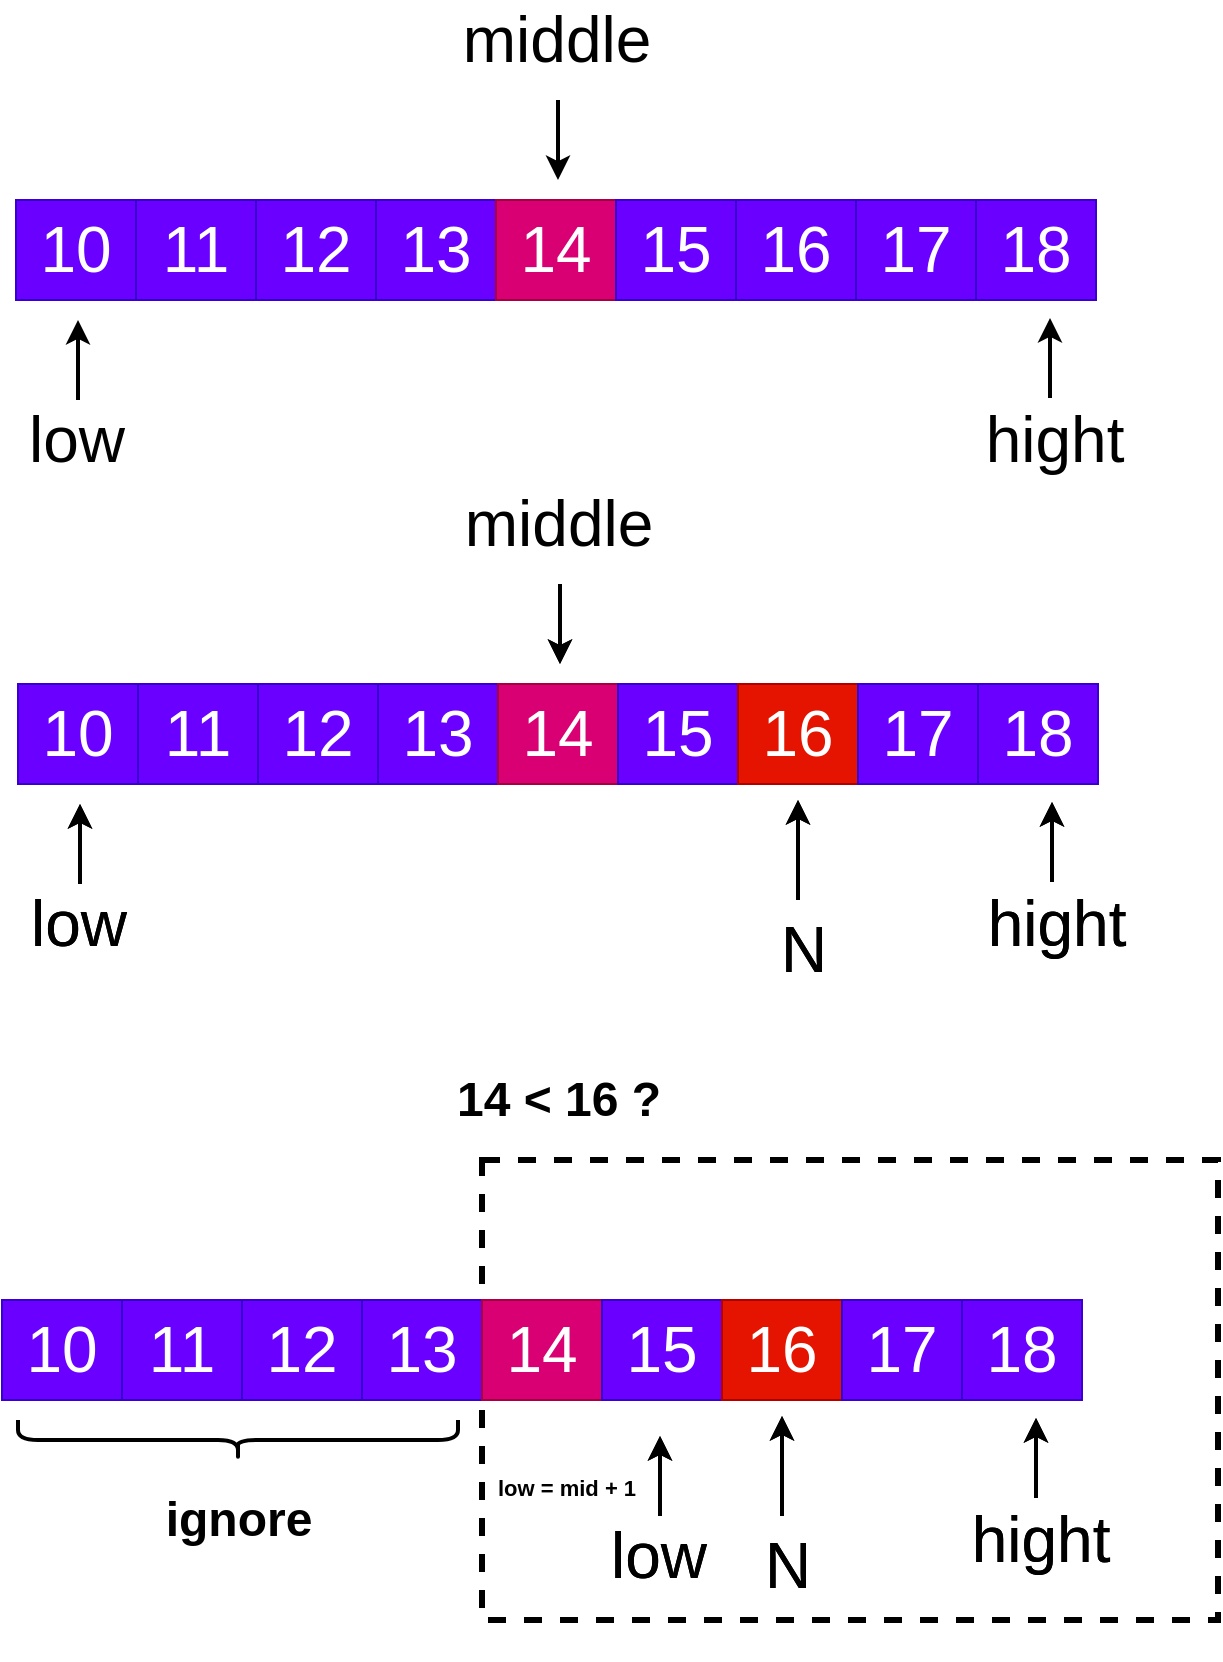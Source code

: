 <mxfile version="17.5.0" type="github">
  <diagram id="smbejUXae6J2oZbY5M-5" name="第 1 页">
    <mxGraphModel dx="932" dy="644" grid="1" gridSize="10" guides="1" tooltips="1" connect="1" arrows="1" fold="1" page="1" pageScale="1" pageWidth="827" pageHeight="1169" math="0" shadow="0">
      <root>
        <mxCell id="0" />
        <mxCell id="1" parent="0" />
        <mxCell id="2WSakZIg-niSuwnh4BM6-32" value="" style="group" vertex="1" connectable="0" parent="1">
          <mxGeometry x="139" y="80" width="564" height="240" as="geometry" />
        </mxCell>
        <mxCell id="2WSakZIg-niSuwnh4BM6-10" value="" style="group;fillColor=#a20025;fontColor=#ffffff;strokeColor=#6F0000;" vertex="1" connectable="0" parent="2WSakZIg-niSuwnh4BM6-32">
          <mxGeometry y="100" width="540" height="50" as="geometry" />
        </mxCell>
        <mxCell id="2WSakZIg-niSuwnh4BM6-1" value="&lt;font style=&quot;font-size: 32px&quot;&gt;10&lt;/font&gt;" style="rounded=0;whiteSpace=wrap;html=1;fillColor=#6a00ff;fontColor=#ffffff;strokeColor=#3700CC;" vertex="1" parent="2WSakZIg-niSuwnh4BM6-10">
          <mxGeometry width="60" height="50" as="geometry" />
        </mxCell>
        <mxCell id="2WSakZIg-niSuwnh4BM6-2" value="&lt;font style=&quot;font-size: 32px&quot;&gt;11&lt;/font&gt;" style="rounded=0;whiteSpace=wrap;html=1;fillColor=#6a00ff;fontColor=#ffffff;strokeColor=#3700CC;" vertex="1" parent="2WSakZIg-niSuwnh4BM6-10">
          <mxGeometry x="60" width="60" height="50" as="geometry" />
        </mxCell>
        <mxCell id="2WSakZIg-niSuwnh4BM6-3" value="&lt;font style=&quot;font-size: 32px&quot;&gt;12&lt;/font&gt;" style="rounded=0;whiteSpace=wrap;html=1;fillColor=#6a00ff;fontColor=#ffffff;strokeColor=#3700CC;" vertex="1" parent="2WSakZIg-niSuwnh4BM6-10">
          <mxGeometry x="120" width="60" height="50" as="geometry" />
        </mxCell>
        <mxCell id="2WSakZIg-niSuwnh4BM6-4" value="&lt;font style=&quot;font-size: 32px&quot;&gt;13&lt;/font&gt;" style="rounded=0;whiteSpace=wrap;html=1;fillColor=#6a00ff;fontColor=#ffffff;strokeColor=#3700CC;" vertex="1" parent="2WSakZIg-niSuwnh4BM6-10">
          <mxGeometry x="180" width="60" height="50" as="geometry" />
        </mxCell>
        <mxCell id="2WSakZIg-niSuwnh4BM6-5" value="&lt;font style=&quot;font-size: 32px&quot;&gt;14&lt;/font&gt;" style="rounded=0;whiteSpace=wrap;html=1;fillColor=#d80073;fontColor=#ffffff;strokeColor=#A50040;" vertex="1" parent="2WSakZIg-niSuwnh4BM6-10">
          <mxGeometry x="240" width="60" height="50" as="geometry" />
        </mxCell>
        <mxCell id="2WSakZIg-niSuwnh4BM6-6" value="&lt;font style=&quot;font-size: 32px&quot;&gt;15&lt;/font&gt;" style="rounded=0;whiteSpace=wrap;html=1;fillColor=#6a00ff;fontColor=#ffffff;strokeColor=#3700CC;" vertex="1" parent="2WSakZIg-niSuwnh4BM6-10">
          <mxGeometry x="300" width="60" height="50" as="geometry" />
        </mxCell>
        <mxCell id="2WSakZIg-niSuwnh4BM6-7" value="&lt;font style=&quot;font-size: 32px&quot;&gt;16&lt;/font&gt;" style="rounded=0;whiteSpace=wrap;html=1;fillColor=#6a00ff;fontColor=#ffffff;strokeColor=#3700CC;" vertex="1" parent="2WSakZIg-niSuwnh4BM6-10">
          <mxGeometry x="360" width="60" height="50" as="geometry" />
        </mxCell>
        <mxCell id="2WSakZIg-niSuwnh4BM6-8" value="&lt;font style=&quot;font-size: 32px&quot;&gt;17&lt;/font&gt;" style="rounded=0;whiteSpace=wrap;html=1;fillColor=#6a00ff;fontColor=#ffffff;strokeColor=#3700CC;" vertex="1" parent="2WSakZIg-niSuwnh4BM6-10">
          <mxGeometry x="420" width="60" height="50" as="geometry" />
        </mxCell>
        <mxCell id="2WSakZIg-niSuwnh4BM6-9" value="&lt;font style=&quot;font-size: 32px&quot;&gt;18&lt;/font&gt;" style="rounded=0;whiteSpace=wrap;html=1;fillColor=#6a00ff;fontColor=#ffffff;strokeColor=#3700CC;" vertex="1" parent="2WSakZIg-niSuwnh4BM6-10">
          <mxGeometry x="480" width="60" height="50" as="geometry" />
        </mxCell>
        <mxCell id="2WSakZIg-niSuwnh4BM6-11" value="" style="endArrow=classic;html=1;rounded=0;fontSize=32;strokeWidth=2;" edge="1" parent="2WSakZIg-niSuwnh4BM6-32">
          <mxGeometry width="50" height="50" relative="1" as="geometry">
            <mxPoint x="31" y="200" as="sourcePoint" />
            <mxPoint x="31" y="160" as="targetPoint" />
          </mxGeometry>
        </mxCell>
        <mxCell id="2WSakZIg-niSuwnh4BM6-12" value="" style="endArrow=classic;html=1;rounded=0;fontSize=32;strokeWidth=2;" edge="1" parent="2WSakZIg-niSuwnh4BM6-32">
          <mxGeometry width="50" height="50" relative="1" as="geometry">
            <mxPoint x="517" y="199" as="sourcePoint" />
            <mxPoint x="517" y="159" as="targetPoint" />
          </mxGeometry>
        </mxCell>
        <mxCell id="2WSakZIg-niSuwnh4BM6-13" value="low" style="text;html=1;align=center;verticalAlign=middle;resizable=0;points=[];autosize=1;strokeColor=none;fillColor=none;fontSize=32;" vertex="1" parent="2WSakZIg-niSuwnh4BM6-32">
          <mxGeometry y="200" width="60" height="40" as="geometry" />
        </mxCell>
        <mxCell id="2WSakZIg-niSuwnh4BM6-14" value="hight" style="text;html=1;align=center;verticalAlign=middle;resizable=0;points=[];autosize=1;strokeColor=none;fillColor=none;fontSize=32;" vertex="1" parent="2WSakZIg-niSuwnh4BM6-32">
          <mxGeometry x="474" y="200" width="90" height="40" as="geometry" />
        </mxCell>
        <mxCell id="2WSakZIg-niSuwnh4BM6-15" value="" style="endArrow=classic;html=1;rounded=0;fontSize=32;strokeWidth=2;" edge="1" parent="2WSakZIg-niSuwnh4BM6-32">
          <mxGeometry width="50" height="50" relative="1" as="geometry">
            <mxPoint x="271" y="50" as="sourcePoint" />
            <mxPoint x="271" y="90" as="targetPoint" />
          </mxGeometry>
        </mxCell>
        <mxCell id="2WSakZIg-niSuwnh4BM6-16" value="middle" style="text;html=1;align=center;verticalAlign=middle;resizable=0;points=[];autosize=1;strokeColor=none;fillColor=none;fontSize=32;" vertex="1" parent="2WSakZIg-niSuwnh4BM6-32">
          <mxGeometry x="215" width="110" height="40" as="geometry" />
        </mxCell>
        <mxCell id="2WSakZIg-niSuwnh4BM6-48" value="" style="endArrow=classic;html=1;rounded=0;fontSize=32;strokeWidth=2;" edge="1" parent="1">
          <mxGeometry width="50" height="50" relative="1" as="geometry">
            <mxPoint x="411" y="372" as="sourcePoint" />
            <mxPoint x="411" y="412" as="targetPoint" />
          </mxGeometry>
        </mxCell>
        <mxCell id="2WSakZIg-niSuwnh4BM6-49" value="middle" style="text;html=1;align=center;verticalAlign=middle;resizable=0;points=[];autosize=1;strokeColor=none;fillColor=none;fontSize=32;" vertex="1" parent="1">
          <mxGeometry x="355" y="322" width="110" height="40" as="geometry" />
        </mxCell>
        <mxCell id="2WSakZIg-niSuwnh4BM6-50" value="" style="group" vertex="1" connectable="0" parent="1">
          <mxGeometry x="140" y="422" width="564" height="148" as="geometry" />
        </mxCell>
        <mxCell id="2WSakZIg-niSuwnh4BM6-34" value="" style="group;fillColor=#a20025;fontColor=#ffffff;strokeColor=#6F0000;" vertex="1" connectable="0" parent="2WSakZIg-niSuwnh4BM6-50">
          <mxGeometry width="540" height="50" as="geometry" />
        </mxCell>
        <mxCell id="2WSakZIg-niSuwnh4BM6-35" value="&lt;font style=&quot;font-size: 32px&quot;&gt;10&lt;/font&gt;" style="rounded=0;whiteSpace=wrap;html=1;fillColor=#6a00ff;fontColor=#ffffff;strokeColor=#3700CC;" vertex="1" parent="2WSakZIg-niSuwnh4BM6-34">
          <mxGeometry width="60" height="50" as="geometry" />
        </mxCell>
        <mxCell id="2WSakZIg-niSuwnh4BM6-36" value="&lt;font style=&quot;font-size: 32px&quot;&gt;11&lt;/font&gt;" style="rounded=0;whiteSpace=wrap;html=1;fillColor=#6a00ff;fontColor=#ffffff;strokeColor=#3700CC;" vertex="1" parent="2WSakZIg-niSuwnh4BM6-34">
          <mxGeometry x="60" width="60" height="50" as="geometry" />
        </mxCell>
        <mxCell id="2WSakZIg-niSuwnh4BM6-37" value="&lt;font style=&quot;font-size: 32px&quot;&gt;12&lt;/font&gt;" style="rounded=0;whiteSpace=wrap;html=1;fillColor=#6a00ff;fontColor=#ffffff;strokeColor=#3700CC;" vertex="1" parent="2WSakZIg-niSuwnh4BM6-34">
          <mxGeometry x="120" width="60" height="50" as="geometry" />
        </mxCell>
        <mxCell id="2WSakZIg-niSuwnh4BM6-38" value="&lt;font style=&quot;font-size: 32px&quot;&gt;13&lt;/font&gt;" style="rounded=0;whiteSpace=wrap;html=1;fillColor=#6a00ff;fontColor=#ffffff;strokeColor=#3700CC;" vertex="1" parent="2WSakZIg-niSuwnh4BM6-34">
          <mxGeometry x="180" width="60" height="50" as="geometry" />
        </mxCell>
        <mxCell id="2WSakZIg-niSuwnh4BM6-39" value="&lt;font style=&quot;font-size: 32px&quot;&gt;14&lt;/font&gt;" style="rounded=0;whiteSpace=wrap;html=1;fillColor=#d80073;fontColor=#ffffff;strokeColor=#A50040;" vertex="1" parent="2WSakZIg-niSuwnh4BM6-34">
          <mxGeometry x="240" width="60" height="50" as="geometry" />
        </mxCell>
        <mxCell id="2WSakZIg-niSuwnh4BM6-40" value="&lt;font style=&quot;font-size: 32px&quot;&gt;15&lt;/font&gt;" style="rounded=0;whiteSpace=wrap;html=1;fillColor=#6a00ff;fontColor=#ffffff;strokeColor=#3700CC;" vertex="1" parent="2WSakZIg-niSuwnh4BM6-34">
          <mxGeometry x="300" width="60" height="50" as="geometry" />
        </mxCell>
        <mxCell id="2WSakZIg-niSuwnh4BM6-41" value="&lt;font style=&quot;font-size: 32px&quot;&gt;16&lt;/font&gt;" style="rounded=0;whiteSpace=wrap;html=1;fillColor=#e51400;fontColor=#ffffff;strokeColor=#B20000;" vertex="1" parent="2WSakZIg-niSuwnh4BM6-34">
          <mxGeometry x="360" width="60" height="50" as="geometry" />
        </mxCell>
        <mxCell id="2WSakZIg-niSuwnh4BM6-42" value="&lt;font style=&quot;font-size: 32px&quot;&gt;17&lt;/font&gt;" style="rounded=0;whiteSpace=wrap;html=1;fillColor=#6a00ff;fontColor=#ffffff;strokeColor=#3700CC;" vertex="1" parent="2WSakZIg-niSuwnh4BM6-34">
          <mxGeometry x="420" width="60" height="50" as="geometry" />
        </mxCell>
        <mxCell id="2WSakZIg-niSuwnh4BM6-43" value="&lt;font style=&quot;font-size: 32px&quot;&gt;18&lt;/font&gt;" style="rounded=0;whiteSpace=wrap;html=1;fillColor=#6a00ff;fontColor=#ffffff;strokeColor=#3700CC;" vertex="1" parent="2WSakZIg-niSuwnh4BM6-34">
          <mxGeometry x="480" width="60" height="50" as="geometry" />
        </mxCell>
        <mxCell id="2WSakZIg-niSuwnh4BM6-44" value="" style="endArrow=classic;html=1;rounded=0;fontSize=32;strokeWidth=2;" edge="1" parent="2WSakZIg-niSuwnh4BM6-50">
          <mxGeometry width="50" height="50" relative="1" as="geometry">
            <mxPoint x="31" y="100" as="sourcePoint" />
            <mxPoint x="31" y="60" as="targetPoint" />
          </mxGeometry>
        </mxCell>
        <mxCell id="2WSakZIg-niSuwnh4BM6-45" value="" style="endArrow=classic;html=1;rounded=0;fontSize=32;strokeWidth=2;" edge="1" parent="2WSakZIg-niSuwnh4BM6-50">
          <mxGeometry width="50" height="50" relative="1" as="geometry">
            <mxPoint x="517" y="99" as="sourcePoint" />
            <mxPoint x="517" y="59" as="targetPoint" />
          </mxGeometry>
        </mxCell>
        <mxCell id="2WSakZIg-niSuwnh4BM6-46" value="low" style="text;html=1;align=center;verticalAlign=middle;resizable=0;points=[];autosize=1;strokeColor=none;fillColor=none;fontSize=32;" vertex="1" parent="2WSakZIg-niSuwnh4BM6-50">
          <mxGeometry y="100" width="60" height="40" as="geometry" />
        </mxCell>
        <mxCell id="2WSakZIg-niSuwnh4BM6-47" value="hight" style="text;html=1;align=center;verticalAlign=middle;resizable=0;points=[];autosize=1;strokeColor=none;fillColor=none;fontSize=32;" vertex="1" parent="2WSakZIg-niSuwnh4BM6-50">
          <mxGeometry x="474" y="100" width="90" height="40" as="geometry" />
        </mxCell>
        <mxCell id="2WSakZIg-niSuwnh4BM6-51" value="" style="endArrow=classic;html=1;rounded=0;fontSize=32;strokeWidth=2;" edge="1" parent="2WSakZIg-niSuwnh4BM6-50">
          <mxGeometry width="50" height="50" relative="1" as="geometry">
            <mxPoint x="390" y="108" as="sourcePoint" />
            <mxPoint x="390" y="58" as="targetPoint" />
          </mxGeometry>
        </mxCell>
        <mxCell id="2WSakZIg-niSuwnh4BM6-52" value="N" style="text;html=1;strokeColor=none;fillColor=none;align=center;verticalAlign=middle;whiteSpace=wrap;rounded=0;fontSize=32;" vertex="1" parent="2WSakZIg-niSuwnh4BM6-50">
          <mxGeometry x="363" y="118" width="60" height="30" as="geometry" />
        </mxCell>
        <mxCell id="2WSakZIg-niSuwnh4BM6-53" value="14 &amp;lt; 16 ?" style="text;strokeColor=none;fillColor=none;html=1;fontSize=24;fontStyle=1;verticalAlign=middle;align=center;" vertex="1" parent="1">
          <mxGeometry x="360" y="610" width="100" height="40" as="geometry" />
        </mxCell>
        <mxCell id="2WSakZIg-niSuwnh4BM6-54" value="" style="endArrow=classic;html=1;rounded=0;fontSize=32;strokeWidth=2;" edge="1" parent="1">
          <mxGeometry width="50" height="50" relative="1" as="geometry">
            <mxPoint x="411" y="372" as="sourcePoint" />
            <mxPoint x="411" y="412" as="targetPoint" />
          </mxGeometry>
        </mxCell>
        <mxCell id="2WSakZIg-niSuwnh4BM6-55" value="" style="group" vertex="1" connectable="0" parent="1">
          <mxGeometry x="140" y="422" width="564" height="148" as="geometry" />
        </mxCell>
        <mxCell id="2WSakZIg-niSuwnh4BM6-56" value="" style="group;fillColor=#a20025;fontColor=#ffffff;strokeColor=#6F0000;" vertex="1" connectable="0" parent="2WSakZIg-niSuwnh4BM6-55">
          <mxGeometry width="540" height="50" as="geometry" />
        </mxCell>
        <mxCell id="2WSakZIg-niSuwnh4BM6-57" value="&lt;font style=&quot;font-size: 32px&quot;&gt;10&lt;/font&gt;" style="rounded=0;whiteSpace=wrap;html=1;fillColor=#6a00ff;fontColor=#ffffff;strokeColor=#3700CC;" vertex="1" parent="2WSakZIg-niSuwnh4BM6-56">
          <mxGeometry width="60" height="50" as="geometry" />
        </mxCell>
        <mxCell id="2WSakZIg-niSuwnh4BM6-58" value="&lt;font style=&quot;font-size: 32px&quot;&gt;11&lt;/font&gt;" style="rounded=0;whiteSpace=wrap;html=1;fillColor=#6a00ff;fontColor=#ffffff;strokeColor=#3700CC;" vertex="1" parent="2WSakZIg-niSuwnh4BM6-56">
          <mxGeometry x="60" width="60" height="50" as="geometry" />
        </mxCell>
        <mxCell id="2WSakZIg-niSuwnh4BM6-59" value="&lt;font style=&quot;font-size: 32px&quot;&gt;12&lt;/font&gt;" style="rounded=0;whiteSpace=wrap;html=1;fillColor=#6a00ff;fontColor=#ffffff;strokeColor=#3700CC;" vertex="1" parent="2WSakZIg-niSuwnh4BM6-56">
          <mxGeometry x="120" width="60" height="50" as="geometry" />
        </mxCell>
        <mxCell id="2WSakZIg-niSuwnh4BM6-60" value="&lt;font style=&quot;font-size: 32px&quot;&gt;13&lt;/font&gt;" style="rounded=0;whiteSpace=wrap;html=1;fillColor=#6a00ff;fontColor=#ffffff;strokeColor=#3700CC;" vertex="1" parent="2WSakZIg-niSuwnh4BM6-56">
          <mxGeometry x="180" width="60" height="50" as="geometry" />
        </mxCell>
        <mxCell id="2WSakZIg-niSuwnh4BM6-61" value="&lt;font style=&quot;font-size: 32px&quot;&gt;14&lt;/font&gt;" style="rounded=0;whiteSpace=wrap;html=1;fillColor=#d80073;fontColor=#ffffff;strokeColor=#A50040;" vertex="1" parent="2WSakZIg-niSuwnh4BM6-56">
          <mxGeometry x="240" width="60" height="50" as="geometry" />
        </mxCell>
        <mxCell id="2WSakZIg-niSuwnh4BM6-62" value="&lt;font style=&quot;font-size: 32px&quot;&gt;15&lt;/font&gt;" style="rounded=0;whiteSpace=wrap;html=1;fillColor=#6a00ff;fontColor=#ffffff;strokeColor=#3700CC;" vertex="1" parent="2WSakZIg-niSuwnh4BM6-56">
          <mxGeometry x="300" width="60" height="50" as="geometry" />
        </mxCell>
        <mxCell id="2WSakZIg-niSuwnh4BM6-63" value="&lt;font style=&quot;font-size: 32px&quot;&gt;16&lt;/font&gt;" style="rounded=0;whiteSpace=wrap;html=1;fillColor=#e51400;fontColor=#ffffff;strokeColor=#B20000;" vertex="1" parent="2WSakZIg-niSuwnh4BM6-56">
          <mxGeometry x="360" width="60" height="50" as="geometry" />
        </mxCell>
        <mxCell id="2WSakZIg-niSuwnh4BM6-64" value="&lt;font style=&quot;font-size: 32px&quot;&gt;17&lt;/font&gt;" style="rounded=0;whiteSpace=wrap;html=1;fillColor=#6a00ff;fontColor=#ffffff;strokeColor=#3700CC;" vertex="1" parent="2WSakZIg-niSuwnh4BM6-56">
          <mxGeometry x="420" width="60" height="50" as="geometry" />
        </mxCell>
        <mxCell id="2WSakZIg-niSuwnh4BM6-65" value="&lt;font style=&quot;font-size: 32px&quot;&gt;18&lt;/font&gt;" style="rounded=0;whiteSpace=wrap;html=1;fillColor=#6a00ff;fontColor=#ffffff;strokeColor=#3700CC;" vertex="1" parent="2WSakZIg-niSuwnh4BM6-56">
          <mxGeometry x="480" width="60" height="50" as="geometry" />
        </mxCell>
        <mxCell id="2WSakZIg-niSuwnh4BM6-66" value="" style="endArrow=classic;html=1;rounded=0;fontSize=32;strokeWidth=2;" edge="1" parent="2WSakZIg-niSuwnh4BM6-55">
          <mxGeometry width="50" height="50" relative="1" as="geometry">
            <mxPoint x="31" y="100" as="sourcePoint" />
            <mxPoint x="31" y="60" as="targetPoint" />
          </mxGeometry>
        </mxCell>
        <mxCell id="2WSakZIg-niSuwnh4BM6-67" value="" style="endArrow=classic;html=1;rounded=0;fontSize=32;strokeWidth=2;" edge="1" parent="2WSakZIg-niSuwnh4BM6-55">
          <mxGeometry width="50" height="50" relative="1" as="geometry">
            <mxPoint x="517" y="99" as="sourcePoint" />
            <mxPoint x="517" y="59" as="targetPoint" />
          </mxGeometry>
        </mxCell>
        <mxCell id="2WSakZIg-niSuwnh4BM6-68" value="low" style="text;html=1;align=center;verticalAlign=middle;resizable=0;points=[];autosize=1;strokeColor=none;fillColor=none;fontSize=32;" vertex="1" parent="2WSakZIg-niSuwnh4BM6-55">
          <mxGeometry y="100" width="60" height="40" as="geometry" />
        </mxCell>
        <mxCell id="2WSakZIg-niSuwnh4BM6-69" value="hight" style="text;html=1;align=center;verticalAlign=middle;resizable=0;points=[];autosize=1;strokeColor=none;fillColor=none;fontSize=32;" vertex="1" parent="2WSakZIg-niSuwnh4BM6-55">
          <mxGeometry x="474" y="100" width="90" height="40" as="geometry" />
        </mxCell>
        <mxCell id="2WSakZIg-niSuwnh4BM6-70" value="" style="endArrow=classic;html=1;rounded=0;fontSize=32;strokeWidth=2;" edge="1" parent="2WSakZIg-niSuwnh4BM6-55">
          <mxGeometry width="50" height="50" relative="1" as="geometry">
            <mxPoint x="390" y="108" as="sourcePoint" />
            <mxPoint x="390" y="58" as="targetPoint" />
          </mxGeometry>
        </mxCell>
        <mxCell id="2WSakZIg-niSuwnh4BM6-71" value="N" style="text;html=1;strokeColor=none;fillColor=none;align=center;verticalAlign=middle;whiteSpace=wrap;rounded=0;fontSize=32;" vertex="1" parent="2WSakZIg-niSuwnh4BM6-55">
          <mxGeometry x="363" y="118" width="60" height="30" as="geometry" />
        </mxCell>
        <mxCell id="2WSakZIg-niSuwnh4BM6-108" value="" style="rounded=0;whiteSpace=wrap;html=1;fontSize=32;fillColor=none;dashed=1;strokeWidth=3;" vertex="1" parent="1">
          <mxGeometry x="372" y="660" width="368" height="230" as="geometry" />
        </mxCell>
        <mxCell id="2WSakZIg-niSuwnh4BM6-73" value="" style="group" vertex="1" connectable="0" parent="1">
          <mxGeometry x="132" y="730" width="564" height="148" as="geometry" />
        </mxCell>
        <mxCell id="2WSakZIg-niSuwnh4BM6-74" value="" style="group;fillColor=#a20025;fontColor=#ffffff;strokeColor=#6F0000;" vertex="1" connectable="0" parent="2WSakZIg-niSuwnh4BM6-73">
          <mxGeometry width="540" height="50" as="geometry" />
        </mxCell>
        <mxCell id="2WSakZIg-niSuwnh4BM6-75" value="&lt;font style=&quot;font-size: 32px&quot;&gt;10&lt;/font&gt;" style="rounded=0;whiteSpace=wrap;html=1;fillColor=#6a00ff;fontColor=#ffffff;strokeColor=#3700CC;container=0;" vertex="1" parent="2WSakZIg-niSuwnh4BM6-74">
          <mxGeometry width="60" height="50" as="geometry" />
        </mxCell>
        <mxCell id="2WSakZIg-niSuwnh4BM6-76" value="&lt;font style=&quot;font-size: 32px&quot;&gt;11&lt;/font&gt;" style="rounded=0;whiteSpace=wrap;html=1;fillColor=#6a00ff;fontColor=#ffffff;strokeColor=#3700CC;container=0;" vertex="1" parent="2WSakZIg-niSuwnh4BM6-74">
          <mxGeometry x="60" width="60" height="50" as="geometry" />
        </mxCell>
        <mxCell id="2WSakZIg-niSuwnh4BM6-77" value="&lt;font style=&quot;font-size: 32px&quot;&gt;12&lt;/font&gt;" style="rounded=0;whiteSpace=wrap;html=1;fillColor=#6a00ff;fontColor=#ffffff;strokeColor=#3700CC;container=0;" vertex="1" parent="2WSakZIg-niSuwnh4BM6-74">
          <mxGeometry x="120" width="60" height="50" as="geometry" />
        </mxCell>
        <mxCell id="2WSakZIg-niSuwnh4BM6-78" value="&lt;font style=&quot;font-size: 32px&quot;&gt;13&lt;/font&gt;" style="rounded=0;whiteSpace=wrap;html=1;fillColor=#6a00ff;fontColor=#ffffff;strokeColor=#3700CC;container=0;" vertex="1" parent="2WSakZIg-niSuwnh4BM6-74">
          <mxGeometry x="180" width="60" height="50" as="geometry" />
        </mxCell>
        <mxCell id="2WSakZIg-niSuwnh4BM6-79" value="&lt;font style=&quot;font-size: 32px&quot;&gt;14&lt;/font&gt;" style="rounded=0;whiteSpace=wrap;html=1;fillColor=#d80073;fontColor=#ffffff;strokeColor=#A50040;" vertex="1" parent="2WSakZIg-niSuwnh4BM6-74">
          <mxGeometry x="240" width="60" height="50" as="geometry" />
        </mxCell>
        <mxCell id="2WSakZIg-niSuwnh4BM6-80" value="&lt;font style=&quot;font-size: 32px&quot;&gt;15&lt;/font&gt;" style="rounded=0;whiteSpace=wrap;html=1;fillColor=#6a00ff;fontColor=#ffffff;strokeColor=#3700CC;" vertex="1" parent="2WSakZIg-niSuwnh4BM6-74">
          <mxGeometry x="300" width="60" height="50" as="geometry" />
        </mxCell>
        <mxCell id="2WSakZIg-niSuwnh4BM6-81" value="&lt;font style=&quot;font-size: 32px&quot;&gt;16&lt;/font&gt;" style="rounded=0;whiteSpace=wrap;html=1;fillColor=#e51400;fontColor=#ffffff;strokeColor=#B20000;" vertex="1" parent="2WSakZIg-niSuwnh4BM6-74">
          <mxGeometry x="360" width="60" height="50" as="geometry" />
        </mxCell>
        <mxCell id="2WSakZIg-niSuwnh4BM6-82" value="&lt;font style=&quot;font-size: 32px&quot;&gt;17&lt;/font&gt;" style="rounded=0;whiteSpace=wrap;html=1;fillColor=#6a00ff;fontColor=#ffffff;strokeColor=#3700CC;" vertex="1" parent="2WSakZIg-niSuwnh4BM6-74">
          <mxGeometry x="420" width="60" height="50" as="geometry" />
        </mxCell>
        <mxCell id="2WSakZIg-niSuwnh4BM6-83" value="&lt;font style=&quot;font-size: 32px&quot;&gt;18&lt;/font&gt;" style="rounded=0;whiteSpace=wrap;html=1;fillColor=#6a00ff;fontColor=#ffffff;strokeColor=#3700CC;" vertex="1" parent="2WSakZIg-niSuwnh4BM6-74">
          <mxGeometry x="480" width="60" height="50" as="geometry" />
        </mxCell>
        <mxCell id="2WSakZIg-niSuwnh4BM6-84" value="" style="endArrow=classic;html=1;rounded=0;fontSize=32;strokeWidth=2;" edge="1" parent="2WSakZIg-niSuwnh4BM6-73">
          <mxGeometry width="50" height="50" relative="1" as="geometry">
            <mxPoint x="329" y="108" as="sourcePoint" />
            <mxPoint x="329" y="68" as="targetPoint" />
          </mxGeometry>
        </mxCell>
        <mxCell id="2WSakZIg-niSuwnh4BM6-85" value="" style="endArrow=classic;html=1;rounded=0;fontSize=32;strokeWidth=2;" edge="1" parent="2WSakZIg-niSuwnh4BM6-73">
          <mxGeometry width="50" height="50" relative="1" as="geometry">
            <mxPoint x="517" y="99" as="sourcePoint" />
            <mxPoint x="517" y="59" as="targetPoint" />
          </mxGeometry>
        </mxCell>
        <mxCell id="2WSakZIg-niSuwnh4BM6-86" value="low" style="text;html=1;align=center;verticalAlign=middle;resizable=0;points=[];autosize=1;strokeColor=none;fillColor=none;fontSize=32;" vertex="1" parent="2WSakZIg-niSuwnh4BM6-73">
          <mxGeometry x="298" y="108" width="60" height="40" as="geometry" />
        </mxCell>
        <mxCell id="2WSakZIg-niSuwnh4BM6-87" value="hight" style="text;html=1;align=center;verticalAlign=middle;resizable=0;points=[];autosize=1;strokeColor=none;fillColor=none;fontSize=32;" vertex="1" parent="2WSakZIg-niSuwnh4BM6-73">
          <mxGeometry x="474" y="100" width="90" height="40" as="geometry" />
        </mxCell>
        <mxCell id="2WSakZIg-niSuwnh4BM6-88" value="" style="endArrow=classic;html=1;rounded=0;fontSize=32;strokeWidth=2;" edge="1" parent="2WSakZIg-niSuwnh4BM6-73">
          <mxGeometry width="50" height="50" relative="1" as="geometry">
            <mxPoint x="390" y="108" as="sourcePoint" />
            <mxPoint x="390" y="58" as="targetPoint" />
          </mxGeometry>
        </mxCell>
        <mxCell id="2WSakZIg-niSuwnh4BM6-89" value="N" style="text;html=1;strokeColor=none;fillColor=none;align=center;verticalAlign=middle;whiteSpace=wrap;rounded=0;fontSize=32;" vertex="1" parent="2WSakZIg-niSuwnh4BM6-73">
          <mxGeometry x="363" y="118" width="60" height="30" as="geometry" />
        </mxCell>
        <mxCell id="2WSakZIg-niSuwnh4BM6-91" value="" style="group" vertex="1" connectable="0" parent="1">
          <mxGeometry x="132" y="730" width="564" height="180" as="geometry" />
        </mxCell>
        <mxCell id="2WSakZIg-niSuwnh4BM6-102" value="" style="endArrow=classic;html=1;rounded=0;fontSize=32;strokeWidth=2;" edge="1" parent="2WSakZIg-niSuwnh4BM6-91">
          <mxGeometry width="50" height="50" relative="1" as="geometry">
            <mxPoint x="329" y="108" as="sourcePoint" />
            <mxPoint x="329" y="68" as="targetPoint" />
          </mxGeometry>
        </mxCell>
        <mxCell id="2WSakZIg-niSuwnh4BM6-103" value="" style="endArrow=classic;html=1;rounded=0;fontSize=32;strokeWidth=2;" edge="1" parent="2WSakZIg-niSuwnh4BM6-91">
          <mxGeometry width="50" height="50" relative="1" as="geometry">
            <mxPoint x="517" y="99" as="sourcePoint" />
            <mxPoint x="517" y="59" as="targetPoint" />
          </mxGeometry>
        </mxCell>
        <mxCell id="2WSakZIg-niSuwnh4BM6-104" value="low" style="text;html=1;align=center;verticalAlign=middle;resizable=0;points=[];autosize=1;strokeColor=none;fillColor=none;fontSize=32;" vertex="1" parent="2WSakZIg-niSuwnh4BM6-91">
          <mxGeometry x="298" y="108" width="60" height="40" as="geometry" />
        </mxCell>
        <mxCell id="2WSakZIg-niSuwnh4BM6-105" value="hight" style="text;html=1;align=center;verticalAlign=middle;resizable=0;points=[];autosize=1;strokeColor=none;fillColor=none;fontSize=32;" vertex="1" parent="2WSakZIg-niSuwnh4BM6-91">
          <mxGeometry x="474" y="100" width="90" height="40" as="geometry" />
        </mxCell>
        <mxCell id="2WSakZIg-niSuwnh4BM6-106" value="" style="endArrow=classic;html=1;rounded=0;fontSize=32;strokeWidth=2;" edge="1" parent="2WSakZIg-niSuwnh4BM6-91">
          <mxGeometry width="50" height="50" relative="1" as="geometry">
            <mxPoint x="390" y="108" as="sourcePoint" />
            <mxPoint x="390" y="58" as="targetPoint" />
          </mxGeometry>
        </mxCell>
        <mxCell id="2WSakZIg-niSuwnh4BM6-107" value="N" style="text;html=1;strokeColor=none;fillColor=none;align=center;verticalAlign=middle;whiteSpace=wrap;rounded=0;fontSize=32;" vertex="1" parent="2WSakZIg-niSuwnh4BM6-91">
          <mxGeometry x="363" y="118" width="60" height="30" as="geometry" />
        </mxCell>
        <mxCell id="2WSakZIg-niSuwnh4BM6-109" value="" style="shape=curlyBracket;whiteSpace=wrap;html=1;rounded=1;fontSize=32;strokeWidth=2;fillColor=none;rotation=-90;" vertex="1" parent="2WSakZIg-niSuwnh4BM6-91">
          <mxGeometry x="108" y="-40" width="20" height="220" as="geometry" />
        </mxCell>
        <mxCell id="2WSakZIg-niSuwnh4BM6-110" value="ignore" style="text;strokeColor=none;fillColor=none;html=1;fontSize=24;fontStyle=1;verticalAlign=middle;align=center;" vertex="1" parent="2WSakZIg-niSuwnh4BM6-91">
          <mxGeometry x="68" y="90" width="100" height="40" as="geometry" />
        </mxCell>
        <mxCell id="2WSakZIg-niSuwnh4BM6-111" value="&lt;font style=&quot;font-size: 11px&quot;&gt;low = mid + 1&lt;/font&gt;" style="text;strokeColor=none;fillColor=none;html=1;fontSize=24;fontStyle=1;verticalAlign=middle;align=center;" vertex="1" parent="2WSakZIg-niSuwnh4BM6-91">
          <mxGeometry x="232" y="70" width="100" height="40" as="geometry" />
        </mxCell>
      </root>
    </mxGraphModel>
  </diagram>
</mxfile>
